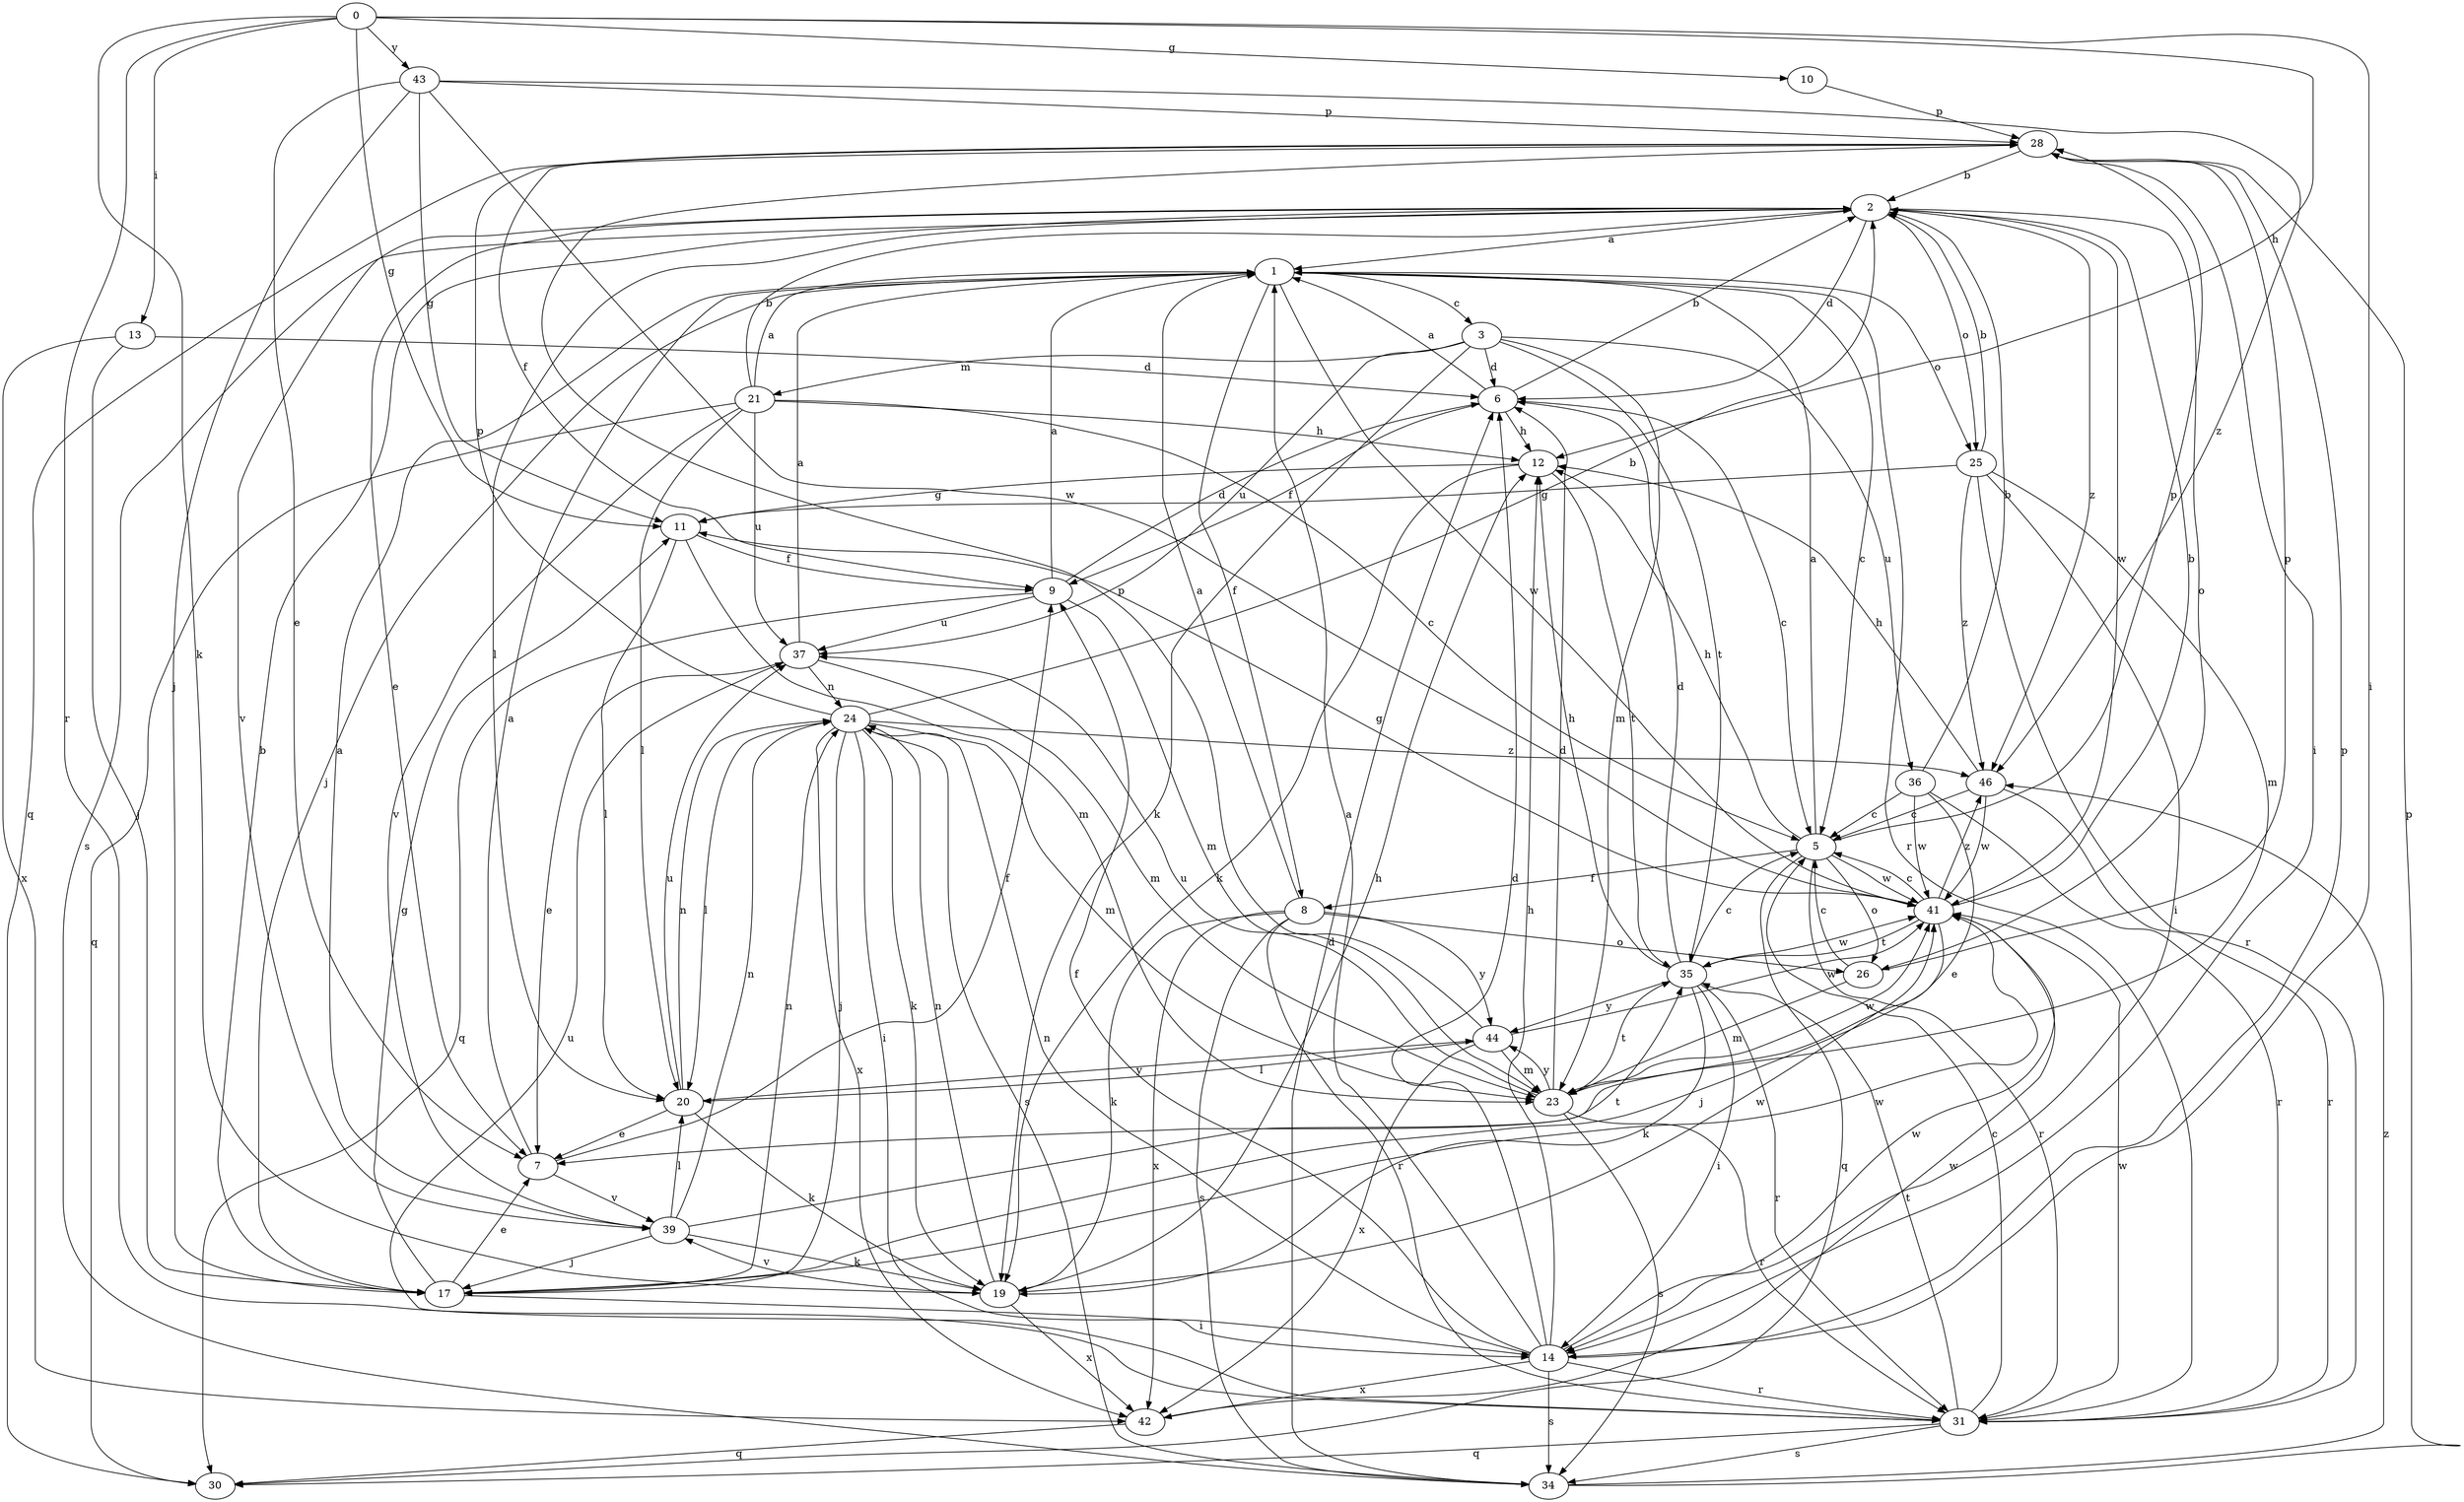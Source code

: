 strict digraph  {
0;
1;
2;
3;
5;
6;
7;
8;
9;
10;
11;
12;
13;
14;
17;
19;
20;
21;
23;
24;
25;
26;
28;
30;
31;
34;
35;
36;
37;
39;
41;
42;
43;
44;
46;
0 -> 10  [label=g];
0 -> 11  [label=g];
0 -> 12  [label=h];
0 -> 13  [label=i];
0 -> 14  [label=i];
0 -> 19  [label=k];
0 -> 31  [label=r];
0 -> 43  [label=y];
1 -> 3  [label=c];
1 -> 5  [label=c];
1 -> 8  [label=f];
1 -> 17  [label=j];
1 -> 25  [label=o];
1 -> 31  [label=r];
1 -> 41  [label=w];
2 -> 1  [label=a];
2 -> 6  [label=d];
2 -> 7  [label=e];
2 -> 20  [label=l];
2 -> 25  [label=o];
2 -> 26  [label=o];
2 -> 34  [label=s];
2 -> 39  [label=v];
2 -> 41  [label=w];
2 -> 46  [label=z];
3 -> 6  [label=d];
3 -> 19  [label=k];
3 -> 21  [label=m];
3 -> 23  [label=m];
3 -> 35  [label=t];
3 -> 36  [label=u];
3 -> 37  [label=u];
5 -> 1  [label=a];
5 -> 8  [label=f];
5 -> 12  [label=h];
5 -> 26  [label=o];
5 -> 28  [label=p];
5 -> 30  [label=q];
5 -> 31  [label=r];
5 -> 41  [label=w];
6 -> 1  [label=a];
6 -> 2  [label=b];
6 -> 5  [label=c];
6 -> 9  [label=f];
6 -> 12  [label=h];
7 -> 1  [label=a];
7 -> 9  [label=f];
7 -> 39  [label=v];
8 -> 1  [label=a];
8 -> 19  [label=k];
8 -> 26  [label=o];
8 -> 31  [label=r];
8 -> 34  [label=s];
8 -> 42  [label=x];
8 -> 44  [label=y];
9 -> 1  [label=a];
9 -> 6  [label=d];
9 -> 23  [label=m];
9 -> 30  [label=q];
9 -> 37  [label=u];
10 -> 28  [label=p];
11 -> 9  [label=f];
11 -> 20  [label=l];
11 -> 23  [label=m];
12 -> 11  [label=g];
12 -> 19  [label=k];
12 -> 35  [label=t];
13 -> 6  [label=d];
13 -> 17  [label=j];
13 -> 42  [label=x];
14 -> 1  [label=a];
14 -> 6  [label=d];
14 -> 9  [label=f];
14 -> 12  [label=h];
14 -> 24  [label=n];
14 -> 28  [label=p];
14 -> 31  [label=r];
14 -> 34  [label=s];
14 -> 41  [label=w];
14 -> 42  [label=x];
17 -> 2  [label=b];
17 -> 7  [label=e];
17 -> 11  [label=g];
17 -> 14  [label=i];
17 -> 24  [label=n];
17 -> 41  [label=w];
19 -> 12  [label=h];
19 -> 24  [label=n];
19 -> 39  [label=v];
19 -> 41  [label=w];
19 -> 42  [label=x];
20 -> 7  [label=e];
20 -> 19  [label=k];
20 -> 24  [label=n];
20 -> 37  [label=u];
20 -> 44  [label=y];
21 -> 1  [label=a];
21 -> 2  [label=b];
21 -> 5  [label=c];
21 -> 12  [label=h];
21 -> 20  [label=l];
21 -> 30  [label=q];
21 -> 37  [label=u];
21 -> 39  [label=v];
23 -> 6  [label=d];
23 -> 31  [label=r];
23 -> 34  [label=s];
23 -> 35  [label=t];
23 -> 37  [label=u];
23 -> 41  [label=w];
23 -> 44  [label=y];
24 -> 2  [label=b];
24 -> 14  [label=i];
24 -> 17  [label=j];
24 -> 19  [label=k];
24 -> 20  [label=l];
24 -> 23  [label=m];
24 -> 28  [label=p];
24 -> 34  [label=s];
24 -> 42  [label=x];
24 -> 46  [label=z];
25 -> 2  [label=b];
25 -> 11  [label=g];
25 -> 14  [label=i];
25 -> 23  [label=m];
25 -> 31  [label=r];
25 -> 46  [label=z];
26 -> 5  [label=c];
26 -> 23  [label=m];
26 -> 28  [label=p];
28 -> 2  [label=b];
28 -> 9  [label=f];
28 -> 14  [label=i];
28 -> 30  [label=q];
31 -> 5  [label=c];
31 -> 30  [label=q];
31 -> 34  [label=s];
31 -> 35  [label=t];
31 -> 37  [label=u];
31 -> 41  [label=w];
34 -> 6  [label=d];
34 -> 28  [label=p];
34 -> 46  [label=z];
35 -> 5  [label=c];
35 -> 6  [label=d];
35 -> 12  [label=h];
35 -> 14  [label=i];
35 -> 19  [label=k];
35 -> 31  [label=r];
35 -> 41  [label=w];
35 -> 44  [label=y];
36 -> 2  [label=b];
36 -> 5  [label=c];
36 -> 7  [label=e];
36 -> 31  [label=r];
36 -> 41  [label=w];
37 -> 1  [label=a];
37 -> 7  [label=e];
37 -> 23  [label=m];
37 -> 24  [label=n];
39 -> 1  [label=a];
39 -> 17  [label=j];
39 -> 19  [label=k];
39 -> 20  [label=l];
39 -> 24  [label=n];
39 -> 35  [label=t];
41 -> 2  [label=b];
41 -> 5  [label=c];
41 -> 11  [label=g];
41 -> 17  [label=j];
41 -> 35  [label=t];
41 -> 46  [label=z];
42 -> 30  [label=q];
42 -> 41  [label=w];
43 -> 7  [label=e];
43 -> 11  [label=g];
43 -> 17  [label=j];
43 -> 28  [label=p];
43 -> 41  [label=w];
43 -> 46  [label=z];
44 -> 20  [label=l];
44 -> 23  [label=m];
44 -> 28  [label=p];
44 -> 41  [label=w];
44 -> 42  [label=x];
46 -> 5  [label=c];
46 -> 12  [label=h];
46 -> 31  [label=r];
46 -> 41  [label=w];
}
